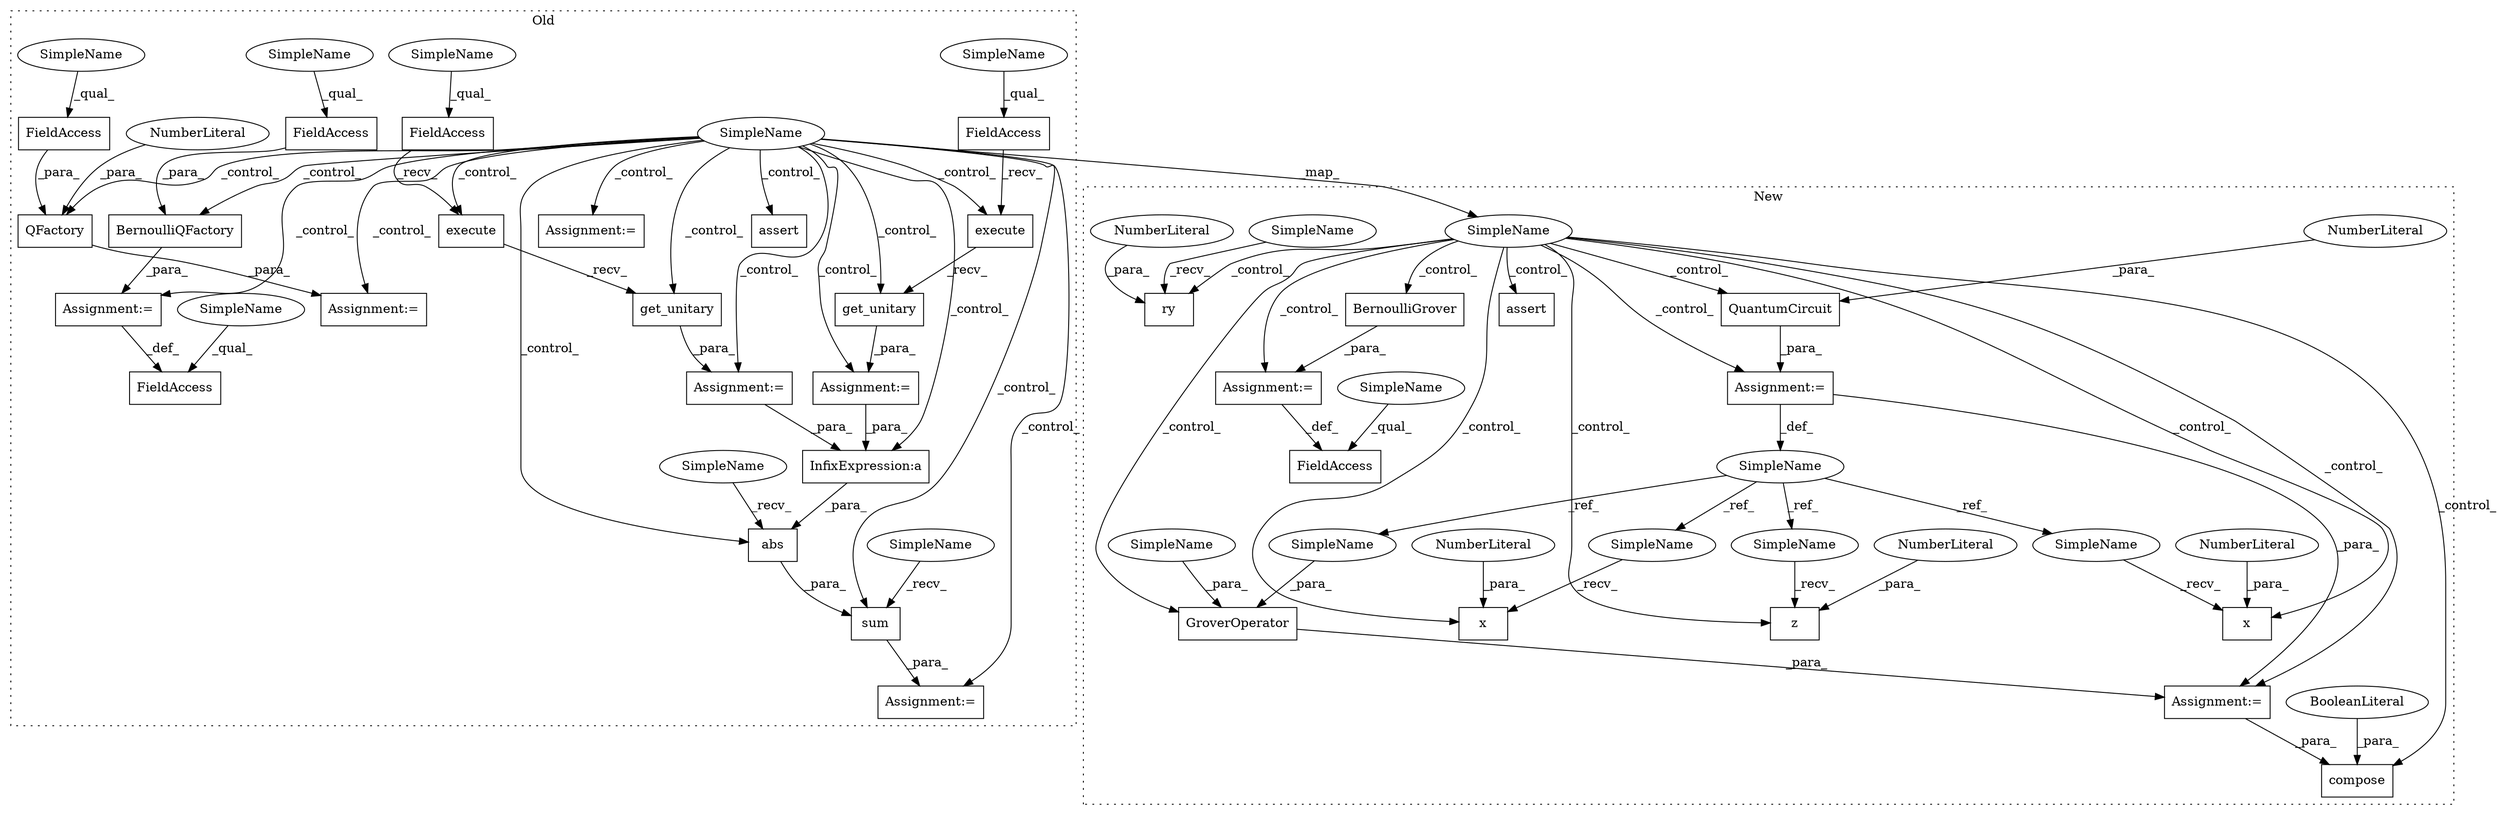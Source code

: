digraph G {
subgraph cluster0 {
1 [label="get_unitary" a="32" s="7946" l="13" shape="box"];
3 [label="SimpleName" a="42" s="7272" l="1" shape="ellipse"];
5 [label="assert" a="32" s="8167,8191" l="18,1" shape="box"];
6 [label="get_unitary" a="32" s="8073" l="13" shape="box"];
8 [label="sum" a="32" s="8105,8153" l="4,1" shape="box"];
12 [label="QFactory" a="32" s="7710,7734" l="9,1" shape="box"];
13 [label="FieldAccess" a="22" s="7719" l="13" shape="box"];
14 [label="InfixExpression:a" a="27" s="8133" l="3" shape="box"];
17 [label="NumberLiteral" a="34" s="7733" l="1" shape="ellipse"];
22 [label="abs" a="32" s="8115,8152" l="4,1" shape="box"];
23 [label="execute" a="32" s="8049,8071" l="8,1" shape="box"];
24 [label="FieldAccess" a="22" s="8035" l="13" shape="box"];
25 [label="execute" a="32" s="7929,7944" l="8,1" shape="box"];
26 [label="FieldAccess" a="22" s="7915" l="13" shape="box"];
27 [label="FieldAccess" a="22" s="7608" l="13" shape="box"];
30 [label="FieldAccess" a="22" s="7576" l="13" shape="box"];
33 [label="BernoulliQFactory" a="32" s="7590,7621" l="18,1" shape="box"];
36 [label="Assignment:=" a="7" s="7709" l="1" shape="box"];
38 [label="Assignment:=" a="7" s="8098" l="1" shape="box"];
40 [label="Assignment:=" a="7" s="7589" l="1" shape="box"];
41 [label="Assignment:=" a="7" s="8034" l="1" shape="box"];
43 [label="Assignment:=" a="7" s="7914" l="1" shape="box"];
44 [label="Assignment:=" a="7" s="7745,7822" l="61,2" shape="box"];
45 [label="SimpleName" a="42" s="8035" l="4" shape="ellipse"];
46 [label="SimpleName" a="42" s="7915" l="4" shape="ellipse"];
47 [label="SimpleName" a="42" s="7576" l="3" shape="ellipse"];
48 [label="SimpleName" a="42" s="7719" l="3" shape="ellipse"];
49 [label="SimpleName" a="42" s="7608" l="3" shape="ellipse"];
50 [label="SimpleName" a="42" s="8099" l="5" shape="ellipse"];
51 [label="SimpleName" a="42" s="8109" l="5" shape="ellipse"];
label = "Old";
style="dotted";
}
subgraph cluster1 {
2 [label="assert" a="32" s="6259,6313" l="12,1" shape="box"];
4 [label="SimpleName" a="42" s="5386" l="1" shape="ellipse"];
7 [label="ry" a="32" s="5972,5982" l="3,1" shape="box"];
9 [label="BernoulliGrover" a="32" s="5713,5733" l="16,1" shape="box"];
10 [label="FieldAccess" a="22" s="5693" l="19" shape="box"];
11 [label="QuantumCircuit" a="32" s="5819,5835" l="15,1" shape="box"];
15 [label="NumberLiteral" a="34" s="5981" l="1" shape="ellipse"];
16 [label="NumberLiteral" a="34" s="5834" l="1" shape="ellipse"];
18 [label="GroverOperator" a="32" s="6003,6042" l="15,1" shape="box"];
19 [label="SimpleName" a="42" s="5812" l="6" shape="ellipse"];
20 [label="x" a="32" s="5895,5898" l="2,1" shape="box"];
21 [label="NumberLiteral" a="34" s="5897" l="1" shape="ellipse"];
28 [label="compose" a="32" s="6152,6174" l="8,1" shape="box"];
29 [label="BooleanLiteral" a="9" s="6170" l="4" shape="ellipse"];
31 [label="x" a="32" s="5853,5856" l="2,1" shape="box"];
32 [label="NumberLiteral" a="34" s="5855" l="1" shape="ellipse"];
34 [label="z" a="32" s="5874,5877" l="2,1" shape="box"];
35 [label="NumberLiteral" a="34" s="5876" l="1" shape="ellipse"];
37 [label="Assignment:=" a="7" s="6002" l="1" shape="box"];
39 [label="Assignment:=" a="7" s="5818" l="1" shape="box"];
42 [label="Assignment:=" a="7" s="5712" l="1" shape="box"];
52 [label="SimpleName" a="42" s="5693" l="3" shape="ellipse"];
53 [label="SimpleName" a="42" s="5888" l="6" shape="ellipse"];
54 [label="SimpleName" a="42" s="6018" l="6" shape="ellipse"];
55 [label="SimpleName" a="42" s="5867" l="6" shape="ellipse"];
56 [label="SimpleName" a="42" s="5846" l="6" shape="ellipse"];
57 [label="SimpleName" a="42" s="5954" l="17" shape="ellipse"];
58 [label="SimpleName" a="42" s="6025" l="17" shape="ellipse"];
label = "New";
style="dotted";
}
1 -> 43 [label="_para_"];
3 -> 4 [label="_map_"];
3 -> 23 [label="_control_"];
3 -> 5 [label="_control_"];
3 -> 14 [label="_control_"];
3 -> 22 [label="_control_"];
3 -> 6 [label="_control_"];
3 -> 41 [label="_control_"];
3 -> 12 [label="_control_"];
3 -> 38 [label="_control_"];
3 -> 44 [label="_control_"];
3 -> 36 [label="_control_"];
3 -> 25 [label="_control_"];
3 -> 33 [label="_control_"];
3 -> 1 [label="_control_"];
3 -> 40 [label="_control_"];
3 -> 43 [label="_control_"];
3 -> 8 [label="_control_"];
4 -> 9 [label="_control_"];
4 -> 11 [label="_control_"];
4 -> 31 [label="_control_"];
4 -> 2 [label="_control_"];
4 -> 37 [label="_control_"];
4 -> 7 [label="_control_"];
4 -> 18 [label="_control_"];
4 -> 28 [label="_control_"];
4 -> 34 [label="_control_"];
4 -> 39 [label="_control_"];
4 -> 42 [label="_control_"];
4 -> 20 [label="_control_"];
6 -> 41 [label="_para_"];
8 -> 38 [label="_para_"];
9 -> 42 [label="_para_"];
11 -> 39 [label="_para_"];
12 -> 36 [label="_para_"];
13 -> 12 [label="_para_"];
14 -> 22 [label="_para_"];
15 -> 7 [label="_para_"];
16 -> 11 [label="_para_"];
17 -> 12 [label="_para_"];
18 -> 37 [label="_para_"];
19 -> 55 [label="_ref_"];
19 -> 53 [label="_ref_"];
19 -> 56 [label="_ref_"];
19 -> 54 [label="_ref_"];
21 -> 20 [label="_para_"];
22 -> 8 [label="_para_"];
23 -> 6 [label="_recv_"];
24 -> 23 [label="_recv_"];
25 -> 1 [label="_recv_"];
26 -> 25 [label="_recv_"];
27 -> 33 [label="_para_"];
29 -> 28 [label="_para_"];
32 -> 31 [label="_para_"];
33 -> 40 [label="_para_"];
35 -> 34 [label="_para_"];
37 -> 28 [label="_para_"];
39 -> 19 [label="_def_"];
39 -> 37 [label="_para_"];
40 -> 30 [label="_def_"];
41 -> 14 [label="_para_"];
42 -> 10 [label="_def_"];
43 -> 14 [label="_para_"];
45 -> 24 [label="_qual_"];
46 -> 26 [label="_qual_"];
47 -> 30 [label="_qual_"];
48 -> 13 [label="_qual_"];
49 -> 27 [label="_qual_"];
50 -> 8 [label="_recv_"];
51 -> 22 [label="_recv_"];
52 -> 10 [label="_qual_"];
53 -> 20 [label="_recv_"];
54 -> 18 [label="_para_"];
55 -> 34 [label="_recv_"];
56 -> 31 [label="_recv_"];
57 -> 7 [label="_recv_"];
58 -> 18 [label="_para_"];
}